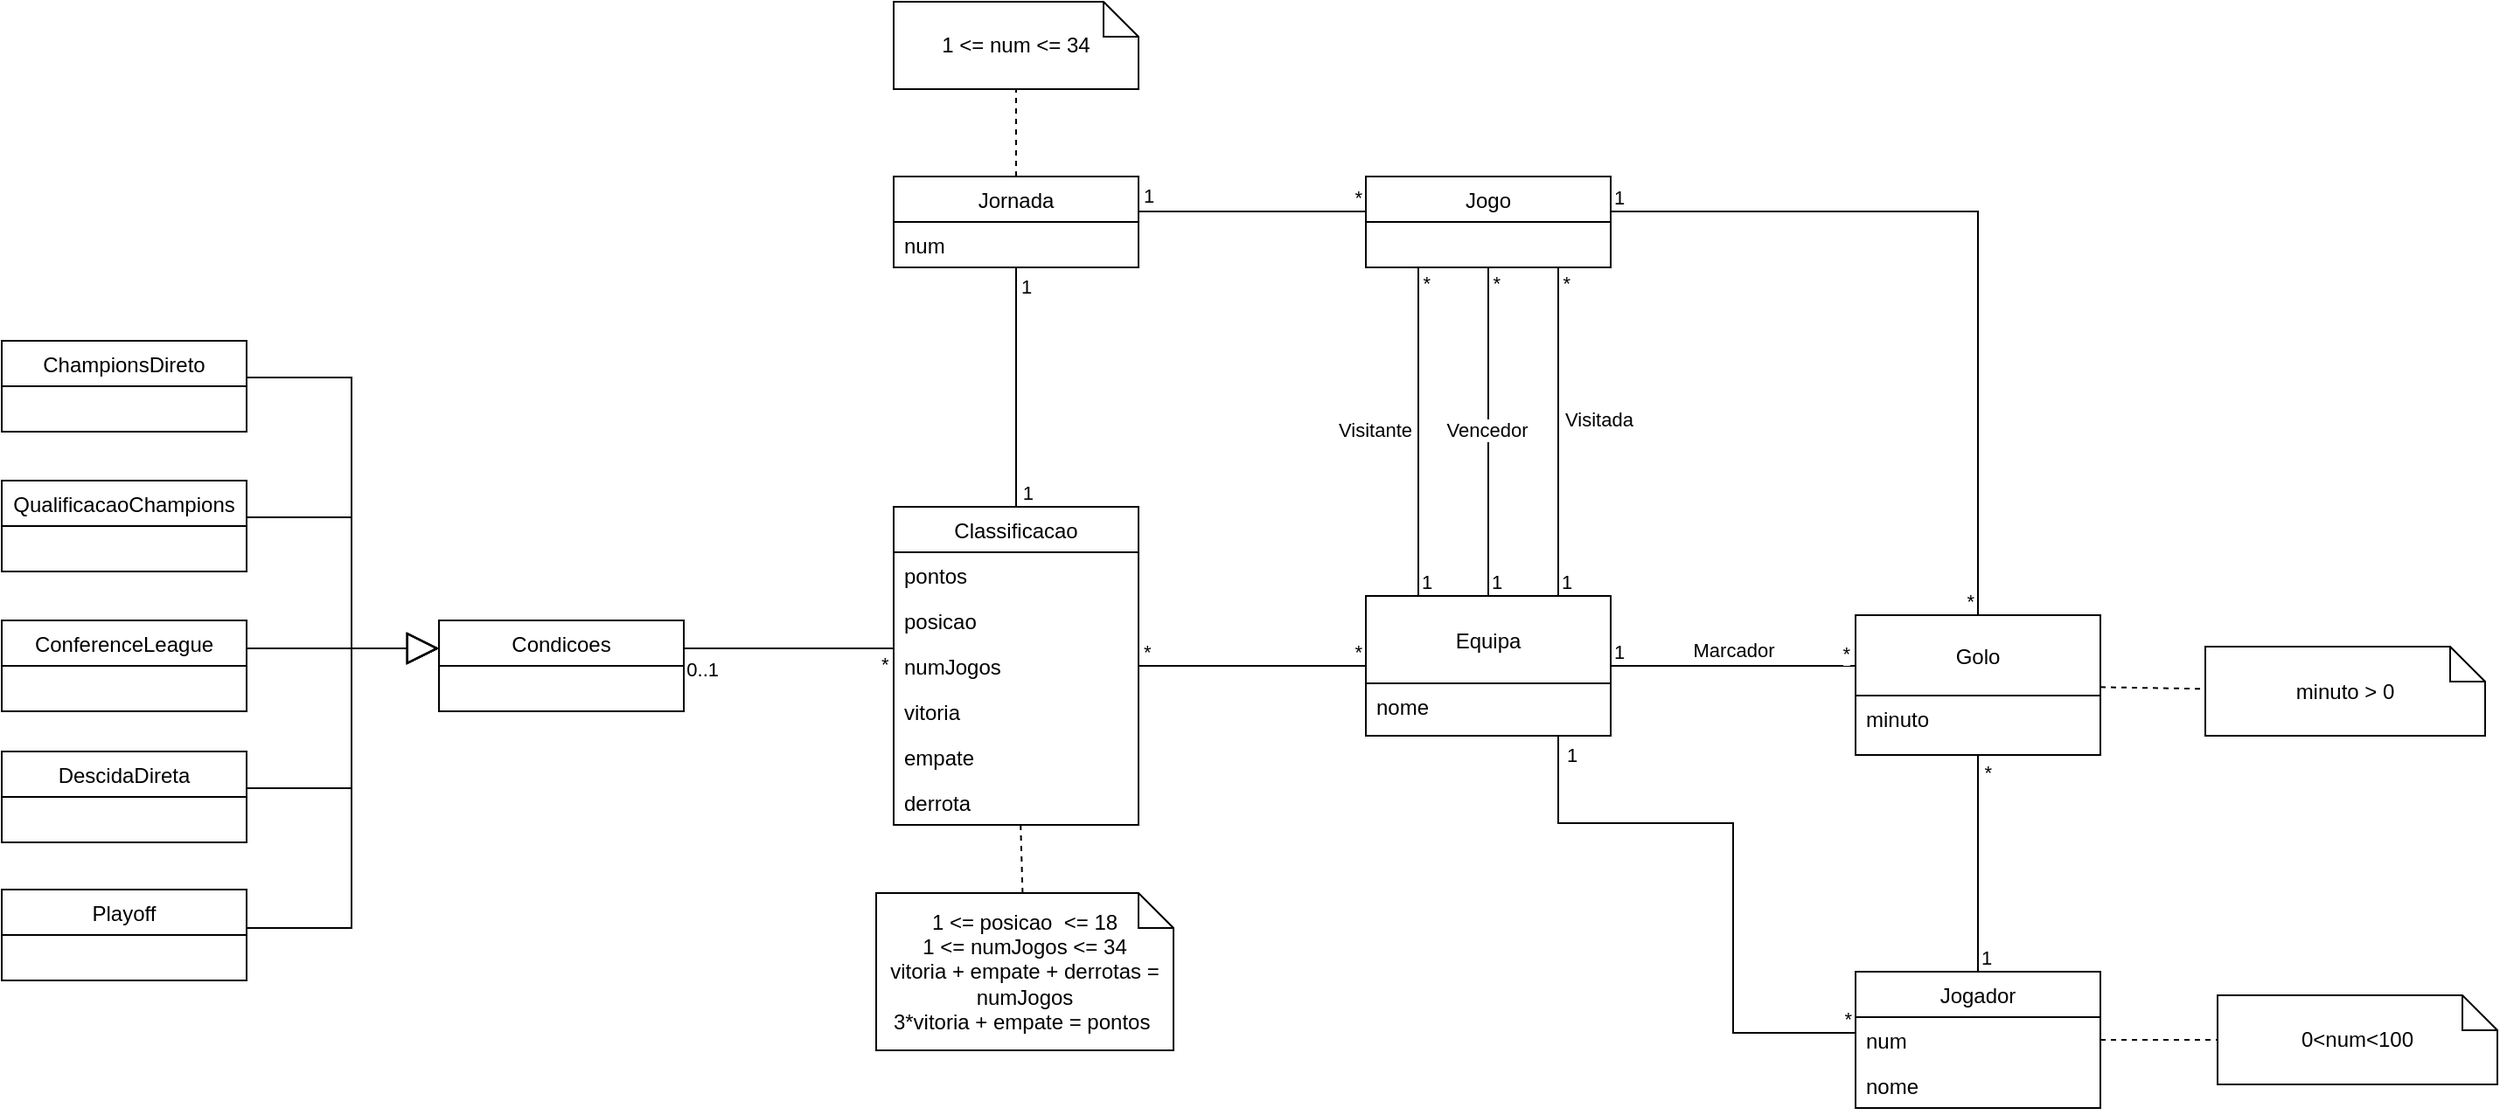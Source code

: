 <mxfile version="20.5.3" type="device"><diagram id="LubJmotpwSxEtm6kpDO4" name="Page-1"><mxGraphModel dx="1648" dy="758" grid="1" gridSize="10" guides="1" tooltips="1" connect="1" arrows="1" fold="1" page="1" pageScale="1" pageWidth="827" pageHeight="1169" math="0" shadow="0"><root><mxCell id="0"/><mxCell id="1" parent="0"/><mxCell id="ywOfYYOdqCMn-I35kSmp-9" value="Equipa" style="swimlane;fontStyle=0;childLayout=stackLayout;horizontal=1;startSize=50;fillColor=none;horizontalStack=0;resizeParent=1;resizeParentMax=0;resizeLast=0;collapsible=1;marginBottom=0;" parent="1" vertex="1"><mxGeometry x="820" y="580" width="140" height="80" as="geometry"/></mxCell><mxCell id="ywOfYYOdqCMn-I35kSmp-10" value="nome" style="text;strokeColor=none;fillColor=none;align=left;verticalAlign=top;spacingLeft=4;spacingRight=4;overflow=hidden;rotatable=0;points=[[0,0.5],[1,0.5]];portConstraint=eastwest;" parent="ywOfYYOdqCMn-I35kSmp-9" vertex="1"><mxGeometry y="50" width="140" height="30" as="geometry"/></mxCell><mxCell id="ywOfYYOdqCMn-I35kSmp-13" value="Condicoes" style="swimlane;fontStyle=0;childLayout=stackLayout;horizontal=1;startSize=26;fillColor=none;horizontalStack=0;resizeParent=1;resizeParentMax=0;resizeLast=0;collapsible=1;marginBottom=0;" parent="1" vertex="1"><mxGeometry x="290" y="594" width="140" height="52" as="geometry"/></mxCell><mxCell id="ywOfYYOdqCMn-I35kSmp-29" value="" style="endArrow=none;html=1;rounded=0;edgeStyle=orthogonalEdgeStyle;" parent="1" source="63qZQpTrjKvvTRoCjAqq-61" target="ywOfYYOdqCMn-I35kSmp-13" edge="1"><mxGeometry relative="1" as="geometry"><mxPoint x="1020" y="590" as="sourcePoint"/><mxPoint x="1180" y="590" as="targetPoint"/><Array as="points"><mxPoint x="500" y="610"/><mxPoint x="500" y="610"/></Array></mxGeometry></mxCell><mxCell id="ywOfYYOdqCMn-I35kSmp-30" value="*" style="edgeLabel;resizable=0;html=1;align=left;verticalAlign=bottom;" parent="ywOfYYOdqCMn-I35kSmp-29" connectable="0" vertex="1"><mxGeometry x="-1" relative="1" as="geometry"><mxPoint x="-9" y="17" as="offset"/></mxGeometry></mxCell><mxCell id="ywOfYYOdqCMn-I35kSmp-31" value="0..1" style="edgeLabel;resizable=0;html=1;align=right;verticalAlign=bottom;" parent="ywOfYYOdqCMn-I35kSmp-29" connectable="0" vertex="1"><mxGeometry x="1" relative="1" as="geometry"><mxPoint x="20" y="20" as="offset"/></mxGeometry></mxCell><mxCell id="ywOfYYOdqCMn-I35kSmp-37" value="Jogo" style="swimlane;fontStyle=0;childLayout=stackLayout;horizontal=1;startSize=26;fillColor=none;horizontalStack=0;resizeParent=1;resizeParentMax=0;resizeLast=0;collapsible=1;marginBottom=0;" parent="1" vertex="1"><mxGeometry x="820" y="340" width="140" height="52" as="geometry"/></mxCell><mxCell id="otjcPPq5d_3awzMhWAqB-1" value="Golo" style="swimlane;fontStyle=0;childLayout=stackLayout;horizontal=1;startSize=46;fillColor=none;horizontalStack=0;resizeParent=1;resizeParentMax=0;resizeLast=0;collapsible=1;marginBottom=0;" parent="1" vertex="1"><mxGeometry x="1100" y="591" width="140" height="80" as="geometry"/></mxCell><mxCell id="63qZQpTrjKvvTRoCjAqq-87" value="minuto" style="text;strokeColor=none;fillColor=none;align=left;verticalAlign=top;spacingLeft=4;spacingRight=4;overflow=hidden;rotatable=0;points=[[0,0.5],[1,0.5]];portConstraint=eastwest;" parent="otjcPPq5d_3awzMhWAqB-1" vertex="1"><mxGeometry y="46" width="140" height="34" as="geometry"/></mxCell><mxCell id="otjcPPq5d_3awzMhWAqB-5" value="Jogador" style="swimlane;fontStyle=0;childLayout=stackLayout;horizontal=1;startSize=26;fillColor=none;horizontalStack=0;resizeParent=1;resizeParentMax=0;resizeLast=0;collapsible=1;marginBottom=0;" parent="1" vertex="1"><mxGeometry x="1100" y="795" width="140" height="78" as="geometry"/></mxCell><mxCell id="otjcPPq5d_3awzMhWAqB-9" value="num" style="text;strokeColor=none;fillColor=none;align=left;verticalAlign=top;spacingLeft=4;spacingRight=4;overflow=hidden;rotatable=0;points=[[0,0.5],[1,0.5]];portConstraint=eastwest;" parent="otjcPPq5d_3awzMhWAqB-5" vertex="1"><mxGeometry y="26" width="140" height="26" as="geometry"/></mxCell><mxCell id="otjcPPq5d_3awzMhWAqB-6" value="nome" style="text;strokeColor=none;fillColor=none;align=left;verticalAlign=top;spacingLeft=4;spacingRight=4;overflow=hidden;rotatable=0;points=[[0,0.5],[1,0.5]];portConstraint=eastwest;" parent="otjcPPq5d_3awzMhWAqB-5" vertex="1"><mxGeometry y="52" width="140" height="26" as="geometry"/></mxCell><mxCell id="otjcPPq5d_3awzMhWAqB-10" value="" style="endArrow=none;html=1;rounded=0;edgeStyle=orthogonalEdgeStyle;" parent="1" source="ywOfYYOdqCMn-I35kSmp-9" target="otjcPPq5d_3awzMhWAqB-5" edge="1"><mxGeometry relative="1" as="geometry"><mxPoint x="960" y="620" as="sourcePoint"/><mxPoint x="1100" y="710" as="targetPoint"/><Array as="points"><mxPoint x="930" y="710"/><mxPoint x="1030" y="710"/><mxPoint x="1030" y="830"/></Array></mxGeometry></mxCell><mxCell id="otjcPPq5d_3awzMhWAqB-11" value="1" style="edgeLabel;resizable=0;html=1;align=left;verticalAlign=bottom;" parent="otjcPPq5d_3awzMhWAqB-10" connectable="0" vertex="1"><mxGeometry x="-1" relative="1" as="geometry"><mxPoint x="3" y="19" as="offset"/></mxGeometry></mxCell><mxCell id="otjcPPq5d_3awzMhWAqB-12" value="*" style="edgeLabel;resizable=0;html=1;align=right;verticalAlign=bottom;" parent="otjcPPq5d_3awzMhWAqB-10" connectable="0" vertex="1"><mxGeometry x="1" relative="1" as="geometry"><mxPoint x="-2" as="offset"/></mxGeometry></mxCell><mxCell id="otjcPPq5d_3awzMhWAqB-13" value="" style="endArrow=none;html=1;edgeStyle=orthogonalEdgeStyle;rounded=0;" parent="1" source="ywOfYYOdqCMn-I35kSmp-9" target="ywOfYYOdqCMn-I35kSmp-37" edge="1"><mxGeometry relative="1" as="geometry"><mxPoint x="850" y="450" as="sourcePoint"/><mxPoint x="850" y="352" as="targetPoint"/><Array as="points"><mxPoint x="850" y="400"/><mxPoint x="850" y="400"/></Array></mxGeometry></mxCell><mxCell id="otjcPPq5d_3awzMhWAqB-14" value="1" style="edgeLabel;resizable=0;html=1;align=left;verticalAlign=bottom;" parent="otjcPPq5d_3awzMhWAqB-13" connectable="0" vertex="1"><mxGeometry x="-1" relative="1" as="geometry"/></mxCell><mxCell id="otjcPPq5d_3awzMhWAqB-15" value="*" style="edgeLabel;resizable=0;html=1;align=right;verticalAlign=bottom;" parent="otjcPPq5d_3awzMhWAqB-13" connectable="0" vertex="1"><mxGeometry x="1" relative="1" as="geometry"><mxPoint x="7" y="17" as="offset"/></mxGeometry></mxCell><mxCell id="otjcPPq5d_3awzMhWAqB-19" value="Visitante" style="edgeLabel;html=1;align=center;verticalAlign=middle;resizable=0;points=[];" parent="otjcPPq5d_3awzMhWAqB-13" vertex="1" connectable="0"><mxGeometry x="0.256" y="3" relative="1" as="geometry"><mxPoint x="-22" y="23" as="offset"/></mxGeometry></mxCell><mxCell id="otjcPPq5d_3awzMhWAqB-16" value="" style="endArrow=none;html=1;edgeStyle=orthogonalEdgeStyle;rounded=0;" parent="1" source="ywOfYYOdqCMn-I35kSmp-9" target="ywOfYYOdqCMn-I35kSmp-37" edge="1"><mxGeometry relative="1" as="geometry"><mxPoint x="930" y="450" as="sourcePoint"/><mxPoint x="930" y="352" as="targetPoint"/><Array as="points"><mxPoint x="930" y="410"/><mxPoint x="930" y="410"/></Array></mxGeometry></mxCell><mxCell id="otjcPPq5d_3awzMhWAqB-17" value="1" style="edgeLabel;resizable=0;html=1;align=left;verticalAlign=bottom;" parent="otjcPPq5d_3awzMhWAqB-16" connectable="0" vertex="1"><mxGeometry x="-1" relative="1" as="geometry"/></mxCell><mxCell id="otjcPPq5d_3awzMhWAqB-18" value="*" style="edgeLabel;resizable=0;html=1;align=right;verticalAlign=bottom;" parent="otjcPPq5d_3awzMhWAqB-16" connectable="0" vertex="1"><mxGeometry x="1" relative="1" as="geometry"><mxPoint x="7" y="17" as="offset"/></mxGeometry></mxCell><mxCell id="otjcPPq5d_3awzMhWAqB-30" value="Visitada" style="edgeLabel;html=1;align=center;verticalAlign=middle;resizable=0;points=[];" parent="otjcPPq5d_3awzMhWAqB-16" vertex="1" connectable="0"><mxGeometry x="0.075" y="-2" relative="1" as="geometry"><mxPoint x="21" as="offset"/></mxGeometry></mxCell><mxCell id="otjcPPq5d_3awzMhWAqB-21" value="" style="endArrow=none;html=1;edgeStyle=orthogonalEdgeStyle;rounded=0;" parent="1" source="ywOfYYOdqCMn-I35kSmp-9" target="otjcPPq5d_3awzMhWAqB-1" edge="1"><mxGeometry relative="1" as="geometry"><mxPoint x="1010" y="390" as="sourcePoint"/><mxPoint x="1170" y="390" as="targetPoint"/><Array as="points"><mxPoint x="980" y="620"/><mxPoint x="980" y="620"/></Array></mxGeometry></mxCell><mxCell id="otjcPPq5d_3awzMhWAqB-22" value="1" style="edgeLabel;resizable=0;html=1;align=left;verticalAlign=bottom;" parent="otjcPPq5d_3awzMhWAqB-21" connectable="0" vertex="1"><mxGeometry x="-1" relative="1" as="geometry"/></mxCell><mxCell id="otjcPPq5d_3awzMhWAqB-23" value="*" style="edgeLabel;resizable=0;html=1;align=right;verticalAlign=bottom;" parent="otjcPPq5d_3awzMhWAqB-21" connectable="0" vertex="1"><mxGeometry x="1" relative="1" as="geometry"><mxPoint x="-3" y="1" as="offset"/></mxGeometry></mxCell><mxCell id="63qZQpTrjKvvTRoCjAqq-92" value="Marcador" style="edgeLabel;html=1;align=center;verticalAlign=middle;resizable=0;points=[];" parent="otjcPPq5d_3awzMhWAqB-21" vertex="1" connectable="0"><mxGeometry x="-0.103" y="-1" relative="1" as="geometry"><mxPoint x="7" y="-10" as="offset"/></mxGeometry></mxCell><mxCell id="otjcPPq5d_3awzMhWAqB-24" value="" style="endArrow=none;html=1;edgeStyle=orthogonalEdgeStyle;rounded=0;" parent="1" source="otjcPPq5d_3awzMhWAqB-5" target="otjcPPq5d_3awzMhWAqB-1" edge="1"><mxGeometry relative="1" as="geometry"><mxPoint x="970" y="666" as="sourcePoint"/><mxPoint x="1110" y="666" as="targetPoint"/><Array as="points"/></mxGeometry></mxCell><mxCell id="otjcPPq5d_3awzMhWAqB-25" value="1" style="edgeLabel;resizable=0;html=1;align=left;verticalAlign=bottom;" parent="otjcPPq5d_3awzMhWAqB-24" connectable="0" vertex="1"><mxGeometry x="-1" relative="1" as="geometry"/></mxCell><mxCell id="otjcPPq5d_3awzMhWAqB-26" value="*" style="edgeLabel;resizable=0;html=1;align=right;verticalAlign=bottom;" parent="otjcPPq5d_3awzMhWAqB-24" connectable="0" vertex="1"><mxGeometry x="1" relative="1" as="geometry"><mxPoint x="8" y="18" as="offset"/></mxGeometry></mxCell><mxCell id="otjcPPq5d_3awzMhWAqB-27" value="" style="endArrow=none;html=1;edgeStyle=orthogonalEdgeStyle;rounded=0;" parent="1" source="ywOfYYOdqCMn-I35kSmp-37" target="otjcPPq5d_3awzMhWAqB-1" edge="1"><mxGeometry relative="1" as="geometry"><mxPoint x="1010" y="390" as="sourcePoint"/><mxPoint x="1170" y="390" as="targetPoint"/><Array as="points"><mxPoint x="1170" y="360"/></Array></mxGeometry></mxCell><mxCell id="otjcPPq5d_3awzMhWAqB-28" value="1" style="edgeLabel;resizable=0;html=1;align=left;verticalAlign=bottom;" parent="otjcPPq5d_3awzMhWAqB-27" connectable="0" vertex="1"><mxGeometry x="-1" relative="1" as="geometry"/></mxCell><mxCell id="otjcPPq5d_3awzMhWAqB-29" value="*" style="edgeLabel;resizable=0;html=1;align=right;verticalAlign=bottom;" parent="otjcPPq5d_3awzMhWAqB-27" connectable="0" vertex="1"><mxGeometry x="1" relative="1" as="geometry"><mxPoint x="-2" as="offset"/></mxGeometry></mxCell><mxCell id="63qZQpTrjKvvTRoCjAqq-61" value="Classificacao" style="swimlane;fontStyle=0;childLayout=stackLayout;horizontal=1;startSize=26;fillColor=none;horizontalStack=0;resizeParent=1;resizeParentMax=0;resizeLast=0;collapsible=1;marginBottom=0;" parent="1" vertex="1"><mxGeometry x="550" y="529" width="140" height="182" as="geometry"/></mxCell><mxCell id="63qZQpTrjKvvTRoCjAqq-62" value="pontos" style="text;strokeColor=none;fillColor=none;align=left;verticalAlign=top;spacingLeft=4;spacingRight=4;overflow=hidden;rotatable=0;points=[[0,0.5],[1,0.5]];portConstraint=eastwest;" parent="63qZQpTrjKvvTRoCjAqq-61" vertex="1"><mxGeometry y="26" width="140" height="26" as="geometry"/></mxCell><mxCell id="63qZQpTrjKvvTRoCjAqq-63" value="posicao" style="text;strokeColor=none;fillColor=none;align=left;verticalAlign=top;spacingLeft=4;spacingRight=4;overflow=hidden;rotatable=0;points=[[0,0.5],[1,0.5]];portConstraint=eastwest;" parent="63qZQpTrjKvvTRoCjAqq-61" vertex="1"><mxGeometry y="52" width="140" height="26" as="geometry"/></mxCell><mxCell id="63qZQpTrjKvvTRoCjAqq-64" value="numJogos" style="text;strokeColor=none;fillColor=none;align=left;verticalAlign=top;spacingLeft=4;spacingRight=4;overflow=hidden;rotatable=0;points=[[0,0.5],[1,0.5]];portConstraint=eastwest;" parent="63qZQpTrjKvvTRoCjAqq-61" vertex="1"><mxGeometry y="78" width="140" height="26" as="geometry"/></mxCell><mxCell id="63qZQpTrjKvvTRoCjAqq-65" value="vitoria" style="text;strokeColor=none;fillColor=none;align=left;verticalAlign=top;spacingLeft=4;spacingRight=4;overflow=hidden;rotatable=0;points=[[0,0.5],[1,0.5]];portConstraint=eastwest;" parent="63qZQpTrjKvvTRoCjAqq-61" vertex="1"><mxGeometry y="104" width="140" height="26" as="geometry"/></mxCell><mxCell id="63qZQpTrjKvvTRoCjAqq-66" value="empate" style="text;strokeColor=none;fillColor=none;align=left;verticalAlign=top;spacingLeft=4;spacingRight=4;overflow=hidden;rotatable=0;points=[[0,0.5],[1,0.5]];portConstraint=eastwest;" parent="63qZQpTrjKvvTRoCjAqq-61" vertex="1"><mxGeometry y="130" width="140" height="26" as="geometry"/></mxCell><mxCell id="63qZQpTrjKvvTRoCjAqq-67" value="derrota" style="text;strokeColor=none;fillColor=none;align=left;verticalAlign=top;spacingLeft=4;spacingRight=4;overflow=hidden;rotatable=0;points=[[0,0.5],[1,0.5]];portConstraint=eastwest;" parent="63qZQpTrjKvvTRoCjAqq-61" vertex="1"><mxGeometry y="156" width="140" height="26" as="geometry"/></mxCell><mxCell id="63qZQpTrjKvvTRoCjAqq-68" value="" style="endArrow=none;html=1;edgeStyle=orthogonalEdgeStyle;rounded=0;" parent="1" source="63qZQpTrjKvvTRoCjAqq-61" target="ywOfYYOdqCMn-I35kSmp-9" edge="1"><mxGeometry relative="1" as="geometry"><mxPoint x="880" y="690" as="sourcePoint"/><mxPoint x="1040" y="690" as="targetPoint"/></mxGeometry></mxCell><mxCell id="63qZQpTrjKvvTRoCjAqq-69" value="*" style="edgeLabel;resizable=0;html=1;align=left;verticalAlign=bottom;" parent="63qZQpTrjKvvTRoCjAqq-68" connectable="0" vertex="1"><mxGeometry x="-1" relative="1" as="geometry"><mxPoint x="1" as="offset"/></mxGeometry></mxCell><mxCell id="63qZQpTrjKvvTRoCjAqq-70" value="*" style="edgeLabel;resizable=0;html=1;align=right;verticalAlign=bottom;" parent="63qZQpTrjKvvTRoCjAqq-68" connectable="0" vertex="1"><mxGeometry x="1" relative="1" as="geometry"><mxPoint x="-2" as="offset"/></mxGeometry></mxCell><mxCell id="63qZQpTrjKvvTRoCjAqq-71" value="Jornada" style="swimlane;fontStyle=0;childLayout=stackLayout;horizontal=1;startSize=26;fillColor=none;horizontalStack=0;resizeParent=1;resizeParentMax=0;resizeLast=0;collapsible=1;marginBottom=0;" parent="1" vertex="1"><mxGeometry x="550" y="340" width="140" height="52" as="geometry"/></mxCell><mxCell id="63qZQpTrjKvvTRoCjAqq-72" value="num" style="text;strokeColor=none;fillColor=none;align=left;verticalAlign=top;spacingLeft=4;spacingRight=4;overflow=hidden;rotatable=0;points=[[0,0.5],[1,0.5]];portConstraint=eastwest;" parent="63qZQpTrjKvvTRoCjAqq-71" vertex="1"><mxGeometry y="26" width="140" height="26" as="geometry"/></mxCell><mxCell id="63qZQpTrjKvvTRoCjAqq-78" value="" style="endArrow=none;html=1;edgeStyle=orthogonalEdgeStyle;rounded=0;" parent="1" source="63qZQpTrjKvvTRoCjAqq-71" target="63qZQpTrjKvvTRoCjAqq-61" edge="1"><mxGeometry relative="1" as="geometry"><mxPoint x="840" y="650" as="sourcePoint"/><mxPoint x="1000" y="650" as="targetPoint"/></mxGeometry></mxCell><mxCell id="63qZQpTrjKvvTRoCjAqq-79" value="1" style="edgeLabel;resizable=0;html=1;align=left;verticalAlign=bottom;" parent="63qZQpTrjKvvTRoCjAqq-78" connectable="0" vertex="1"><mxGeometry x="-1" relative="1" as="geometry"><mxPoint x="1" y="19" as="offset"/></mxGeometry></mxCell><mxCell id="63qZQpTrjKvvTRoCjAqq-80" value="1" style="edgeLabel;resizable=0;html=1;align=right;verticalAlign=bottom;" parent="63qZQpTrjKvvTRoCjAqq-78" connectable="0" vertex="1"><mxGeometry x="1" relative="1" as="geometry"><mxPoint x="10" as="offset"/></mxGeometry></mxCell><mxCell id="63qZQpTrjKvvTRoCjAqq-81" value="" style="endArrow=none;html=1;edgeStyle=orthogonalEdgeStyle;rounded=0;" parent="1" source="63qZQpTrjKvvTRoCjAqq-71" target="ywOfYYOdqCMn-I35kSmp-37" edge="1"><mxGeometry relative="1" as="geometry"><mxPoint x="840" y="650" as="sourcePoint"/><mxPoint x="1000" y="650" as="targetPoint"/><Array as="points"><mxPoint x="740" y="360"/><mxPoint x="740" y="360"/></Array></mxGeometry></mxCell><mxCell id="63qZQpTrjKvvTRoCjAqq-82" value="1" style="edgeLabel;resizable=0;html=1;align=left;verticalAlign=bottom;" parent="63qZQpTrjKvvTRoCjAqq-81" connectable="0" vertex="1"><mxGeometry x="-1" relative="1" as="geometry"><mxPoint x="1" y="-1" as="offset"/></mxGeometry></mxCell><mxCell id="63qZQpTrjKvvTRoCjAqq-83" value="*" style="edgeLabel;resizable=0;html=1;align=right;verticalAlign=bottom;" parent="63qZQpTrjKvvTRoCjAqq-81" connectable="0" vertex="1"><mxGeometry x="1" relative="1" as="geometry"><mxPoint x="-2" as="offset"/></mxGeometry></mxCell><mxCell id="KfDR0fldMAhOD-DN3zTA-2" value="minuto &amp;gt; 0" style="shape=note;size=20;whiteSpace=wrap;html=1;" parent="1" vertex="1"><mxGeometry x="1300" y="609" width="160" height="51" as="geometry"/></mxCell><mxCell id="KfDR0fldMAhOD-DN3zTA-3" value="0&amp;lt;num&amp;lt;100" style="shape=note;size=20;whiteSpace=wrap;html=1;" parent="1" vertex="1"><mxGeometry x="1307" y="808.5" width="160" height="51" as="geometry"/></mxCell><mxCell id="KfDR0fldMAhOD-DN3zTA-4" value="1 &amp;lt;= num &amp;lt;= 34" style="shape=note;size=20;whiteSpace=wrap;html=1;" parent="1" vertex="1"><mxGeometry x="550" y="240" width="140" height="50" as="geometry"/></mxCell><mxCell id="KfDR0fldMAhOD-DN3zTA-5" value="1 &amp;lt;= posicao&amp;nbsp; &amp;lt;= 18&lt;br&gt;1 &amp;lt;= numJogos &amp;lt;= 34&lt;br&gt;vitoria + empate + derrotas = numJogos&lt;br&gt;3*vitoria + empate = pontos&amp;nbsp;" style="shape=note;size=20;whiteSpace=wrap;html=1;" parent="1" vertex="1"><mxGeometry x="540" y="750" width="170" height="90" as="geometry"/></mxCell><mxCell id="KfDR0fldMAhOD-DN3zTA-8" value="" style="endArrow=none;dashed=1;html=1;rounded=0;" parent="1" source="KfDR0fldMAhOD-DN3zTA-5" target="63qZQpTrjKvvTRoCjAqq-61" edge="1"><mxGeometry width="50" height="50" relative="1" as="geometry"><mxPoint x="750" y="770" as="sourcePoint"/><mxPoint x="800" y="720" as="targetPoint"/></mxGeometry></mxCell><mxCell id="KfDR0fldMAhOD-DN3zTA-9" value="" style="endArrow=none;dashed=1;html=1;rounded=0;" parent="1" source="63qZQpTrjKvvTRoCjAqq-71" target="KfDR0fldMAhOD-DN3zTA-4" edge="1"><mxGeometry width="50" height="50" relative="1" as="geometry"><mxPoint x="620.554" y="340" as="sourcePoint"/><mxPoint x="619.44" y="301" as="targetPoint"/></mxGeometry></mxCell><mxCell id="KfDR0fldMAhOD-DN3zTA-10" value="" style="endArrow=none;dashed=1;html=1;rounded=0;" parent="1" source="otjcPPq5d_3awzMhWAqB-1" target="KfDR0fldMAhOD-DN3zTA-2" edge="1"><mxGeometry width="50" height="50" relative="1" as="geometry"><mxPoint x="1300" y="700" as="sourcePoint"/><mxPoint x="1300" y="650.0" as="targetPoint"/></mxGeometry></mxCell><mxCell id="KfDR0fldMAhOD-DN3zTA-11" value="" style="endArrow=none;dashed=1;html=1;rounded=0;" parent="1" source="otjcPPq5d_3awzMhWAqB-5" target="KfDR0fldMAhOD-DN3zTA-3" edge="1"><mxGeometry width="50" height="50" relative="1" as="geometry"><mxPoint x="1250" y="642.167" as="sourcePoint"/><mxPoint x="1310" y="643.167" as="targetPoint"/></mxGeometry></mxCell><mxCell id="YGjJkuLsTAyq-bXJmB7x-1" value="ChampionsDireto" style="swimlane;fontStyle=0;childLayout=stackLayout;horizontal=1;startSize=26;fillColor=none;horizontalStack=0;resizeParent=1;resizeParentMax=0;resizeLast=0;collapsible=1;marginBottom=0;" parent="1" vertex="1"><mxGeometry x="40" y="434" width="140" height="52" as="geometry"><mxRectangle x="40" y="434" width="130" height="30" as="alternateBounds"/></mxGeometry></mxCell><mxCell id="YGjJkuLsTAyq-bXJmB7x-5" value="ConferenceLeague" style="swimlane;fontStyle=0;childLayout=stackLayout;horizontal=1;startSize=26;fillColor=none;horizontalStack=0;resizeParent=1;resizeParentMax=0;resizeLast=0;collapsible=1;marginBottom=0;" parent="1" vertex="1"><mxGeometry x="40" y="594" width="140" height="52" as="geometry"/></mxCell><mxCell id="YGjJkuLsTAyq-bXJmB7x-6" value="Playoff" style="swimlane;fontStyle=0;childLayout=stackLayout;horizontal=1;startSize=26;fillColor=none;horizontalStack=0;resizeParent=1;resizeParentMax=0;resizeLast=0;collapsible=1;marginBottom=0;" parent="1" vertex="1"><mxGeometry x="40" y="748" width="140" height="52" as="geometry"/></mxCell><mxCell id="YGjJkuLsTAyq-bXJmB7x-7" value="DescidaDireta" style="swimlane;fontStyle=0;childLayout=stackLayout;horizontal=1;startSize=26;fillColor=none;horizontalStack=0;resizeParent=1;resizeParentMax=0;resizeLast=0;collapsible=1;marginBottom=0;" parent="1" vertex="1"><mxGeometry x="40" y="669" width="140" height="52" as="geometry"/></mxCell><mxCell id="12KSQth8oDx6rB-UhcbU-3" value="QualificacaoChampions" style="swimlane;fontStyle=0;childLayout=stackLayout;horizontal=1;startSize=26;fillColor=none;horizontalStack=0;resizeParent=1;resizeParentMax=0;resizeLast=0;collapsible=1;marginBottom=0;" parent="1" vertex="1"><mxGeometry x="40" y="514" width="140" height="52" as="geometry"/></mxCell><mxCell id="9YFw-XXWjoxpAMp6lXH7-2" value="" style="endArrow=block;endSize=16;endFill=0;html=1;rounded=0;edgeStyle=orthogonalEdgeStyle;" parent="1" source="YGjJkuLsTAyq-bXJmB7x-1" target="ywOfYYOdqCMn-I35kSmp-13" edge="1"><mxGeometry width="160" relative="1" as="geometry"><mxPoint x="120" y="560" as="sourcePoint"/><mxPoint x="280" y="560" as="targetPoint"/><Array as="points"><mxPoint x="240" y="455"/><mxPoint x="240" y="610"/></Array></mxGeometry></mxCell><mxCell id="9YFw-XXWjoxpAMp6lXH7-4" value="" style="endArrow=block;endSize=16;endFill=0;html=1;rounded=0;edgeStyle=orthogonalEdgeStyle;" parent="1" source="YGjJkuLsTAyq-bXJmB7x-6" target="ywOfYYOdqCMn-I35kSmp-13" edge="1"><mxGeometry width="160" relative="1" as="geometry"><mxPoint x="120" y="560" as="sourcePoint"/><mxPoint x="280" y="560" as="targetPoint"/><Array as="points"><mxPoint x="240" y="770"/><mxPoint x="240" y="610"/></Array></mxGeometry></mxCell><mxCell id="9YFw-XXWjoxpAMp6lXH7-5" value="" style="endArrow=block;endSize=16;endFill=0;html=1;rounded=0;edgeStyle=orthogonalEdgeStyle;" parent="1" source="12KSQth8oDx6rB-UhcbU-3" target="ywOfYYOdqCMn-I35kSmp-13" edge="1"><mxGeometry width="160" relative="1" as="geometry"><mxPoint x="120" y="570" as="sourcePoint"/><mxPoint x="280" y="570" as="targetPoint"/><Array as="points"><mxPoint x="240" y="535"/><mxPoint x="240" y="610"/></Array></mxGeometry></mxCell><mxCell id="9YFw-XXWjoxpAMp6lXH7-6" value="" style="endArrow=block;endSize=16;endFill=0;html=1;rounded=0;edgeStyle=orthogonalEdgeStyle;" parent="1" source="YGjJkuLsTAyq-bXJmB7x-5" target="ywOfYYOdqCMn-I35kSmp-13" edge="1"><mxGeometry width="160" relative="1" as="geometry"><mxPoint x="120" y="560" as="sourcePoint"/><mxPoint x="280" y="560" as="targetPoint"/><Array as="points"><mxPoint x="210" y="610"/><mxPoint x="210" y="610"/></Array></mxGeometry></mxCell><mxCell id="9YFw-XXWjoxpAMp6lXH7-7" value="" style="endArrow=block;endSize=16;endFill=0;html=1;rounded=0;edgeStyle=orthogonalEdgeStyle;" parent="1" source="YGjJkuLsTAyq-bXJmB7x-7" target="ywOfYYOdqCMn-I35kSmp-13" edge="1"><mxGeometry width="160" relative="1" as="geometry"><mxPoint x="120" y="560" as="sourcePoint"/><mxPoint x="280" y="560" as="targetPoint"/><Array as="points"><mxPoint x="240" y="690"/><mxPoint x="240" y="610"/></Array></mxGeometry></mxCell><mxCell id="gy83VsU69oEXKEhRQ_wj-2" value="" style="endArrow=none;html=1;edgeStyle=orthogonalEdgeStyle;rounded=0;" edge="1" parent="1" source="ywOfYYOdqCMn-I35kSmp-9" target="ywOfYYOdqCMn-I35kSmp-37"><mxGeometry relative="1" as="geometry"><mxPoint x="860" y="590" as="sourcePoint"/><mxPoint x="860" y="402" as="targetPoint"/><Array as="points"/></mxGeometry></mxCell><mxCell id="gy83VsU69oEXKEhRQ_wj-3" value="1" style="edgeLabel;resizable=0;html=1;align=left;verticalAlign=bottom;" connectable="0" vertex="1" parent="gy83VsU69oEXKEhRQ_wj-2"><mxGeometry x="-1" relative="1" as="geometry"/></mxCell><mxCell id="gy83VsU69oEXKEhRQ_wj-4" value="*" style="edgeLabel;resizable=0;html=1;align=right;verticalAlign=bottom;" connectable="0" vertex="1" parent="gy83VsU69oEXKEhRQ_wj-2"><mxGeometry x="1" relative="1" as="geometry"><mxPoint x="7" y="17" as="offset"/></mxGeometry></mxCell><mxCell id="gy83VsU69oEXKEhRQ_wj-5" value="Vencedor" style="edgeLabel;html=1;align=center;verticalAlign=middle;resizable=0;points=[];" vertex="1" connectable="0" parent="gy83VsU69oEXKEhRQ_wj-2"><mxGeometry x="0.256" y="3" relative="1" as="geometry"><mxPoint x="2" y="23" as="offset"/></mxGeometry></mxCell></root></mxGraphModel></diagram></mxfile>